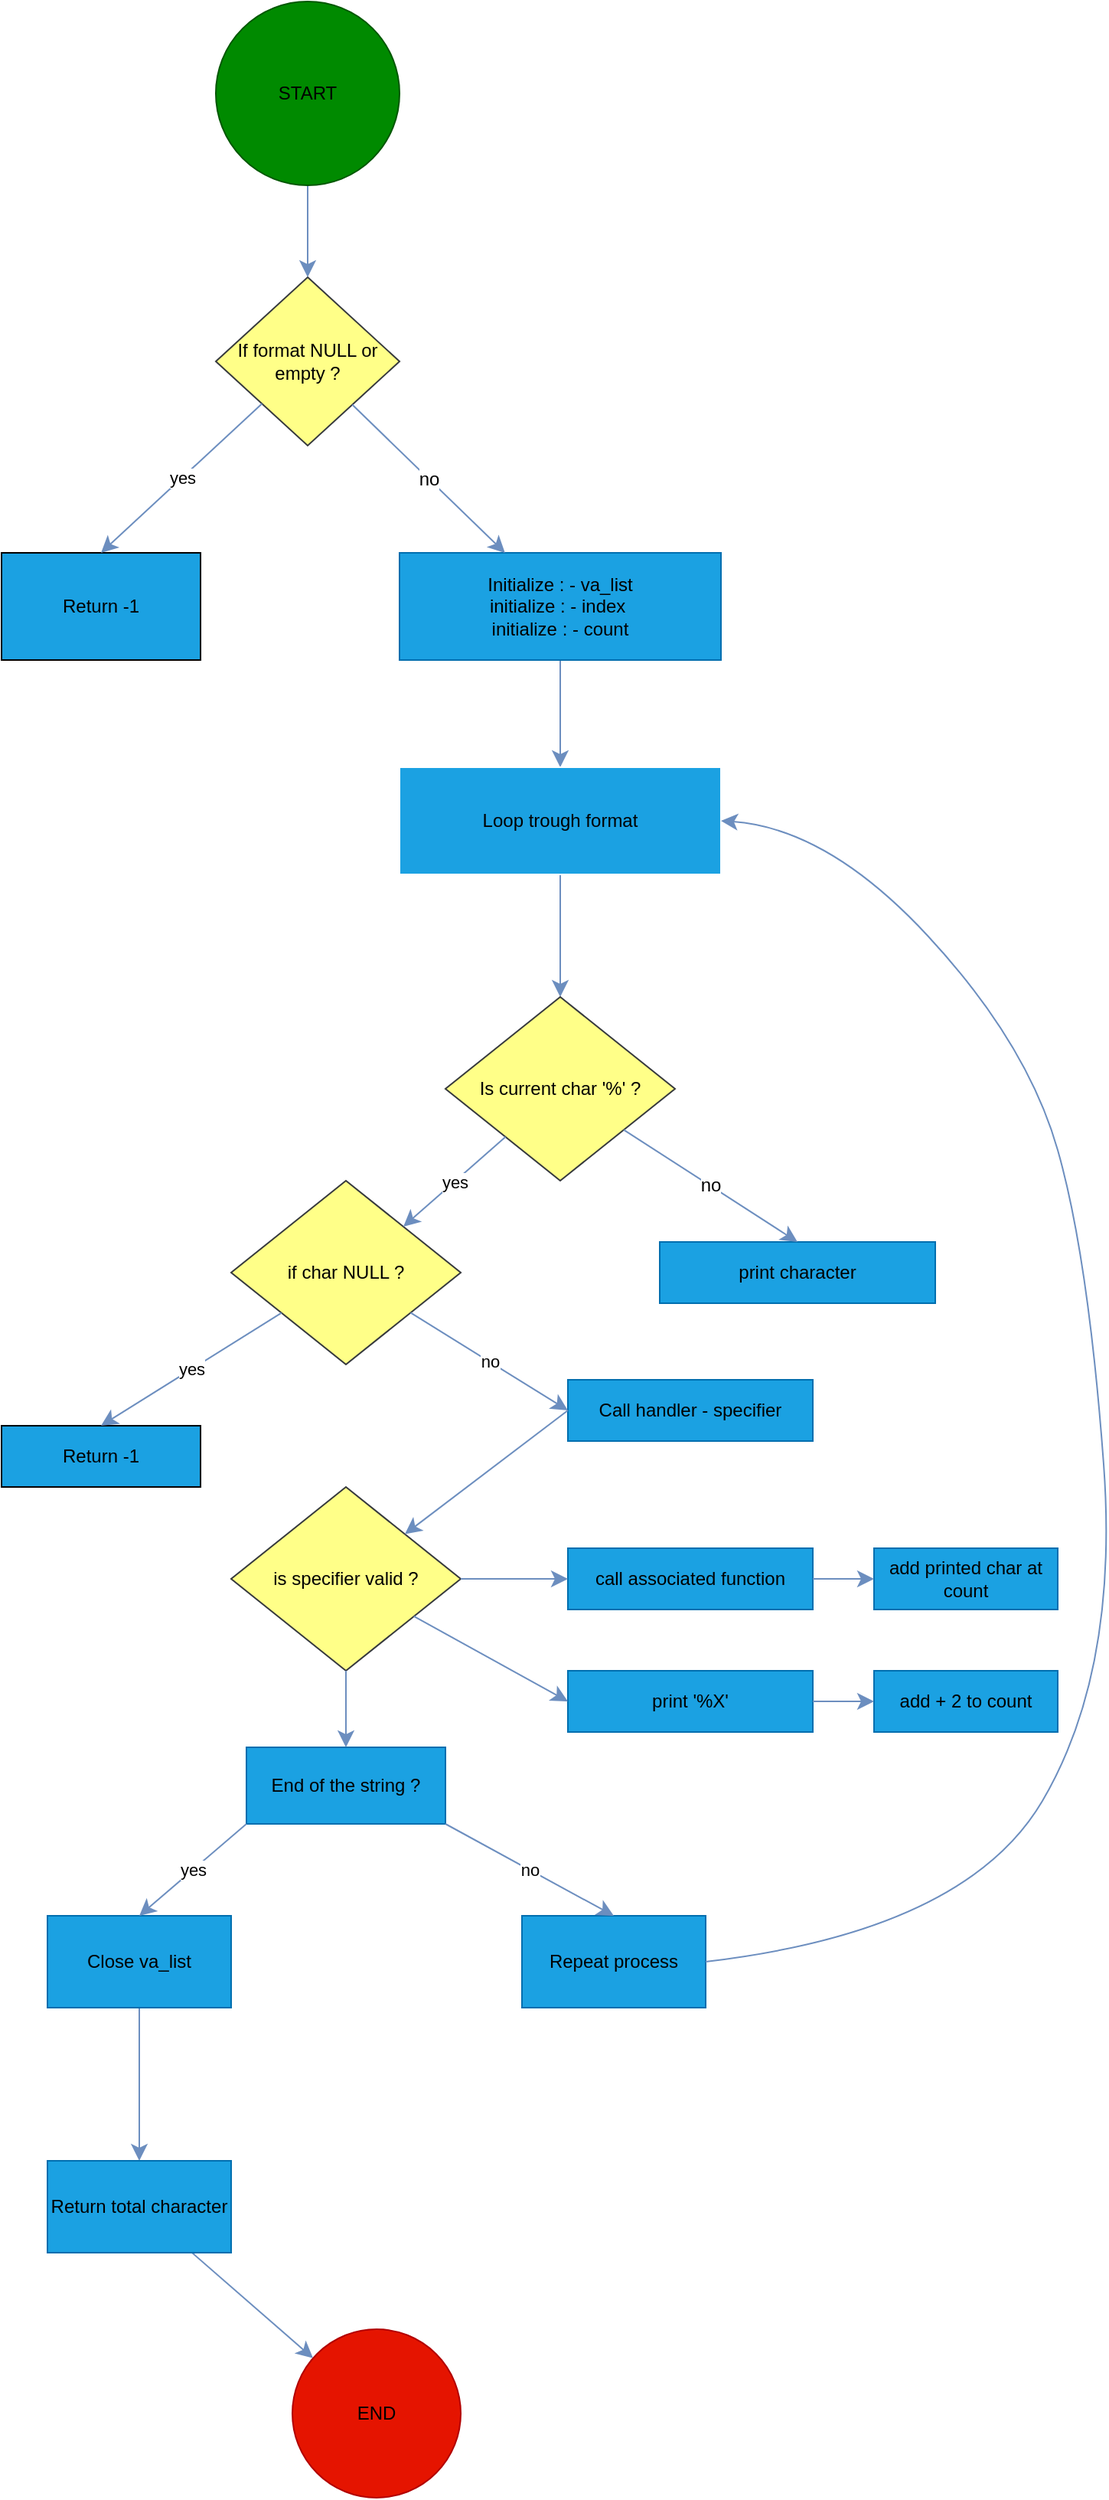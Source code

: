 <mxfile version="26.1.3">
  <diagram id="prtHgNgQTEPvFCAcTncT" name="Page-1">
    <mxGraphModel dx="523" dy="1992" grid="1" gridSize="10" guides="0" tooltips="1" connect="1" arrows="1" fold="1" page="1" pageScale="1" pageWidth="827" pageHeight="1169" math="0" shadow="0">
      <root>
        <mxCell id="0" />
        <mxCell id="1" parent="0" />
        <mxCell id="BXjs-tIS7_Uz0gzXR8Ti-23" value="" style="edgeStyle=none;curved=1;rounded=0;orthogonalLoop=1;jettySize=auto;html=1;fontSize=12;startSize=8;endSize=8;fillColor=#dae8fc;strokeColor=#6c8ebf;" edge="1" parent="1" source="xFT_jm4xJvCb5Ql2Q90d-21" target="xFT_jm4xJvCb5Ql2Q90d-23">
          <mxGeometry relative="1" as="geometry" />
        </mxCell>
        <mxCell id="xFT_jm4xJvCb5Ql2Q90d-21" value="&lt;font style=&quot;color: rgb(0, 0, 0);&quot;&gt;Initialize : - va_list&lt;/font&gt;&lt;div&gt;&lt;font style=&quot;color: rgb(0, 0, 0);&quot;&gt;initialize : - index&amp;nbsp;&lt;/font&gt;&lt;/div&gt;&lt;div&gt;&lt;font style=&quot;color: rgb(0, 0, 0);&quot;&gt;initialize : - count&lt;/font&gt;&lt;/div&gt;" style="whiteSpace=wrap;html=1;labelBackgroundColor=none;fillColor=#1ba1e2;strokeColor=#006EAF;fontColor=#ffffff;" parent="1" vertex="1">
          <mxGeometry x="400" y="-170" width="210" height="70" as="geometry" />
        </mxCell>
        <mxCell id="BXjs-tIS7_Uz0gzXR8Ti-24" value="" style="edgeStyle=none;curved=1;rounded=0;orthogonalLoop=1;jettySize=auto;html=1;fontSize=12;startSize=8;endSize=8;fillColor=#dae8fc;strokeColor=#6c8ebf;" edge="1" parent="1" source="xFT_jm4xJvCb5Ql2Q90d-23" target="xFT_jm4xJvCb5Ql2Q90d-33">
          <mxGeometry relative="1" as="geometry" />
        </mxCell>
        <mxCell id="xFT_jm4xJvCb5Ql2Q90d-23" value="&lt;font style=&quot;color: rgb(0, 0, 0);&quot;&gt;Loop trough format&lt;/font&gt;" style="whiteSpace=wrap;html=1;labelBackgroundColor=none;fillColor=#1ba1e2;strokeColor=#FFFFFF;fontColor=#ffffff;" parent="1" vertex="1">
          <mxGeometry x="400" y="-30" width="210" height="70" as="geometry" />
        </mxCell>
        <mxCell id="xFT_jm4xJvCb5Ql2Q90d-27" value="&lt;font style=&quot;color: rgb(0, 0, 0);&quot;&gt;Return -1&lt;/font&gt;" style="whiteSpace=wrap;html=1;labelBackgroundColor=none;fillColor=#1ba1e2;strokeColor=#000000;fontColor=#ffffff;" parent="1" vertex="1">
          <mxGeometry x="140" y="-170" width="130" height="70" as="geometry" />
        </mxCell>
        <mxCell id="xFT_jm4xJvCb5Ql2Q90d-16" value="If format NULL or empty ?" style="rhombus;fillColor=#ffff88;strokeColor=#36393d;align=center;textDirection=ltr;whiteSpace=wrap;" parent="1" vertex="1">
          <mxGeometry x="280" y="-350" width="120" height="110" as="geometry" />
        </mxCell>
        <mxCell id="xFT_jm4xJvCb5Ql2Q90d-33" value="Is current char &#39;%&#39; ?" style="rhombus;whiteSpace=wrap;html=1;fillColor=#ffff88;strokeColor=#36393d;labelBackgroundColor=none;" parent="1" vertex="1">
          <mxGeometry x="430" y="120" width="150" height="120" as="geometry" />
        </mxCell>
        <mxCell id="xFT_jm4xJvCb5Ql2Q90d-39" value="&lt;div&gt;&lt;font style=&quot;color: rgb(0, 0, 0);&quot;&gt;Call handler - specifier&lt;/font&gt;&lt;/div&gt;" style="whiteSpace=wrap;html=1;fillColor=#1ba1e2;strokeColor=#006EAF;labelBackgroundColor=none;fontColor=#ffffff;" parent="1" vertex="1">
          <mxGeometry x="510" y="370" width="160" height="40" as="geometry" />
        </mxCell>
        <mxCell id="xFT_jm4xJvCb5Ql2Q90d-41" value="&lt;font style=&quot;color: rgb(0, 0, 0);&quot;&gt;print character&lt;/font&gt;" style="whiteSpace=wrap;html=1;fillColor=#1ba1e2;strokeColor=#006EAF;labelBackgroundColor=none;fontColor=#ffffff;" parent="1" vertex="1">
          <mxGeometry x="570" y="280" width="180" height="40" as="geometry" />
        </mxCell>
        <mxCell id="xFT_jm4xJvCb5Ql2Q90d-43" value="&lt;font style=&quot;color: rgb(0, 0, 0);&quot;&gt;End of the string ?&lt;/font&gt;" style="whiteSpace=wrap;html=1;fillColor=#1ba1e2;strokeColor=#006EAF;labelBackgroundColor=none;fontColor=#ffffff;" parent="1" vertex="1">
          <mxGeometry x="300" y="610" width="130" height="50" as="geometry" />
        </mxCell>
        <mxCell id="xFT_jm4xJvCb5Ql2Q90d-50" value="&lt;font style=&quot;color: rgb(0, 0, 0);&quot;&gt;call associated function&lt;/font&gt;" style="whiteSpace=wrap;html=1;fillColor=#1ba1e2;strokeColor=#006EAF;fontColor=#ffffff;" parent="1" vertex="1">
          <mxGeometry x="510" y="480" width="160" height="40" as="geometry" />
        </mxCell>
        <mxCell id="xFT_jm4xJvCb5Ql2Q90d-52" value="&lt;font style=&quot;color: rgb(0, 0, 0);&quot;&gt;print &#39;%X&#39;&lt;/font&gt;" style="whiteSpace=wrap;html=1;fillColor=#1ba1e2;strokeColor=#006EAF;fontColor=#ffffff;" parent="1" vertex="1">
          <mxGeometry x="510" y="560" width="160" height="40" as="geometry" />
        </mxCell>
        <mxCell id="xFT_jm4xJvCb5Ql2Q90d-58" value="&lt;font style=&quot;color: rgb(0, 0, 0);&quot;&gt;Repeat process&lt;/font&gt;" style="whiteSpace=wrap;html=1;fillColor=#1ba1e2;strokeColor=#006EAF;labelBackgroundColor=none;fontColor=#ffffff;" parent="1" vertex="1">
          <mxGeometry x="480" y="720" width="120" height="60" as="geometry" />
        </mxCell>
        <mxCell id="xFT_jm4xJvCb5Ql2Q90d-63" value="" style="edgeStyle=none;curved=1;rounded=0;orthogonalLoop=1;jettySize=auto;html=1;strokeColor=#6c8ebf;fontSize=12;startSize=8;endSize=8;fillColor=#dae8fc;" parent="1" source="xFT_jm4xJvCb5Ql2Q90d-60" target="xFT_jm4xJvCb5Ql2Q90d-62" edge="1">
          <mxGeometry relative="1" as="geometry" />
        </mxCell>
        <mxCell id="xFT_jm4xJvCb5Ql2Q90d-60" value="&lt;font style=&quot;color: rgb(0, 0, 0);&quot;&gt;Close va_list&lt;/font&gt;" style="whiteSpace=wrap;html=1;fillColor=#1ba1e2;strokeColor=#006EAF;labelBackgroundColor=none;fontColor=#ffffff;" parent="1" vertex="1">
          <mxGeometry x="170" y="720" width="120" height="60" as="geometry" />
        </mxCell>
        <mxCell id="xFT_jm4xJvCb5Ql2Q90d-65" value="" style="edgeStyle=none;curved=1;rounded=0;orthogonalLoop=1;jettySize=auto;html=1;strokeColor=#6c8ebf;fontSize=12;startSize=8;endSize=8;fillColor=#dae8fc;" parent="1" source="xFT_jm4xJvCb5Ql2Q90d-62" target="xFT_jm4xJvCb5Ql2Q90d-64" edge="1">
          <mxGeometry relative="1" as="geometry" />
        </mxCell>
        <mxCell id="xFT_jm4xJvCb5Ql2Q90d-62" value="&lt;font style=&quot;color: rgb(0, 0, 0);&quot;&gt;Return total character&lt;/font&gt;" style="whiteSpace=wrap;html=1;fillColor=#1ba1e2;strokeColor=#006EAF;labelBackgroundColor=none;fontColor=#ffffff;" parent="1" vertex="1">
          <mxGeometry x="170" y="880" width="120" height="60" as="geometry" />
        </mxCell>
        <mxCell id="xFT_jm4xJvCb5Ql2Q90d-64" value="&lt;font style=&quot;color: rgb(0, 0, 0);&quot;&gt;END&lt;/font&gt;" style="ellipse;whiteSpace=wrap;html=1;fillColor=#e51400;strokeColor=#B20000;labelBackgroundColor=none;fontColor=#ffffff;" parent="1" vertex="1">
          <mxGeometry x="330" y="990" width="110" height="110" as="geometry" />
        </mxCell>
        <mxCell id="BXjs-tIS7_Uz0gzXR8Ti-33" value="" style="edgeStyle=none;curved=1;rounded=0;orthogonalLoop=1;jettySize=auto;html=1;fontSize=12;startSize=8;endSize=8;fillColor=#dae8fc;strokeColor=#6c8ebf;" edge="1" parent="1" source="Y_3dlZlBduoJsaDn3WQ6-2" target="xFT_jm4xJvCb5Ql2Q90d-16">
          <mxGeometry relative="1" as="geometry" />
        </mxCell>
        <mxCell id="Y_3dlZlBduoJsaDn3WQ6-2" value="&lt;font style=&quot;color: rgb(0, 0, 0);&quot;&gt;START&lt;/font&gt;" style="ellipse;whiteSpace=wrap;html=1;fillColor=#008a00;strokeColor=#005700;fontColor=#ffffff;" parent="1" vertex="1">
          <mxGeometry x="280" y="-530" width="120" height="120" as="geometry" />
        </mxCell>
        <mxCell id="BXjs-tIS7_Uz0gzXR8Ti-15" value="" style="endArrow=classic;html=1;rounded=0;fontSize=12;startSize=8;endSize=8;curved=1;entryX=0.5;entryY=0;entryDx=0;entryDy=0;fillColor=#dae8fc;strokeColor=#6c8ebf;" edge="1" parent="1" source="xFT_jm4xJvCb5Ql2Q90d-16" target="xFT_jm4xJvCb5Ql2Q90d-27">
          <mxGeometry relative="1" as="geometry">
            <mxPoint x="260" y="-190" as="sourcePoint" />
            <mxPoint x="360" y="-190" as="targetPoint" />
          </mxGeometry>
        </mxCell>
        <mxCell id="BXjs-tIS7_Uz0gzXR8Ti-16" value="yes" style="edgeLabel;resizable=0;html=1;;align=center;verticalAlign=middle;" connectable="0" vertex="1" parent="BXjs-tIS7_Uz0gzXR8Ti-15">
          <mxGeometry relative="1" as="geometry" />
        </mxCell>
        <mxCell id="BXjs-tIS7_Uz0gzXR8Ti-21" value="no" style="endArrow=classic;html=1;rounded=0;fontSize=12;startSize=8;endSize=8;curved=1;fillColor=#dae8fc;strokeColor=#6c8ebf;" edge="1" parent="1" source="xFT_jm4xJvCb5Ql2Q90d-16" target="xFT_jm4xJvCb5Ql2Q90d-21">
          <mxGeometry relative="1" as="geometry">
            <mxPoint x="300" y="-190" as="sourcePoint" />
            <mxPoint x="400" y="-190" as="targetPoint" />
          </mxGeometry>
        </mxCell>
        <mxCell id="BXjs-tIS7_Uz0gzXR8Ti-31" value="no" style="endArrow=classic;html=1;rounded=0;fontSize=12;startSize=8;endSize=8;curved=1;entryX=0.5;entryY=0;entryDx=0;entryDy=0;fillColor=#dae8fc;strokeColor=#6c8ebf;" edge="1" parent="1" source="xFT_jm4xJvCb5Ql2Q90d-33" target="xFT_jm4xJvCb5Ql2Q90d-41">
          <mxGeometry relative="1" as="geometry">
            <mxPoint x="600" y="240" as="sourcePoint" />
            <mxPoint x="615" y="318" as="targetPoint" />
          </mxGeometry>
        </mxCell>
        <mxCell id="BXjs-tIS7_Uz0gzXR8Ti-61" value="" style="endArrow=classic;html=1;rounded=0;fontSize=12;startSize=8;endSize=8;curved=1;entryX=0.5;entryY=0;entryDx=0;entryDy=0;exitX=1;exitY=1;exitDx=0;exitDy=0;fillColor=#dae8fc;strokeColor=#6c8ebf;" edge="1" parent="1" source="xFT_jm4xJvCb5Ql2Q90d-43" target="xFT_jm4xJvCb5Ql2Q90d-58">
          <mxGeometry relative="1" as="geometry">
            <mxPoint x="390" y="670" as="sourcePoint" />
            <mxPoint x="490" y="670" as="targetPoint" />
          </mxGeometry>
        </mxCell>
        <mxCell id="BXjs-tIS7_Uz0gzXR8Ti-62" value="no" style="edgeLabel;resizable=0;html=1;;align=center;verticalAlign=middle;" connectable="0" vertex="1" parent="BXjs-tIS7_Uz0gzXR8Ti-61">
          <mxGeometry relative="1" as="geometry" />
        </mxCell>
        <mxCell id="BXjs-tIS7_Uz0gzXR8Ti-65" value="" style="endArrow=classic;html=1;rounded=0;fontSize=12;startSize=8;endSize=8;curved=1;exitX=0;exitY=1;exitDx=0;exitDy=0;entryX=0.5;entryY=0;entryDx=0;entryDy=0;fillColor=#dae8fc;strokeColor=#6c8ebf;" edge="1" parent="1" source="xFT_jm4xJvCb5Ql2Q90d-43" target="xFT_jm4xJvCb5Ql2Q90d-60">
          <mxGeometry relative="1" as="geometry">
            <mxPoint x="380" y="760" as="sourcePoint" />
            <mxPoint x="250" y="690" as="targetPoint" />
          </mxGeometry>
        </mxCell>
        <mxCell id="BXjs-tIS7_Uz0gzXR8Ti-66" value="yes" style="edgeLabel;resizable=0;html=1;;align=center;verticalAlign=middle;" connectable="0" vertex="1" parent="BXjs-tIS7_Uz0gzXR8Ti-65">
          <mxGeometry relative="1" as="geometry" />
        </mxCell>
        <mxCell id="BXjs-tIS7_Uz0gzXR8Ti-69" value="if char NULL ?" style="rhombus;whiteSpace=wrap;html=1;fillColor=#ffff88;strokeColor=#36393d;labelBackgroundColor=none;" vertex="1" parent="1">
          <mxGeometry x="290" y="240" width="150" height="120" as="geometry" />
        </mxCell>
        <mxCell id="BXjs-tIS7_Uz0gzXR8Ti-72" value="&lt;font style=&quot;color: rgb(0, 0, 0);&quot;&gt;Return -1&lt;/font&gt;" style="whiteSpace=wrap;html=1;labelBackgroundColor=none;fillColor=#1ba1e2;strokeColor=#000000;fontColor=#ffffff;" vertex="1" parent="1">
          <mxGeometry x="140" y="400" width="130" height="40" as="geometry" />
        </mxCell>
        <mxCell id="BXjs-tIS7_Uz0gzXR8Ti-75" value="" style="endArrow=classic;html=1;rounded=0;fontSize=12;startSize=8;endSize=8;curved=1;entryX=0.5;entryY=0;entryDx=0;entryDy=0;fillColor=#dae8fc;strokeColor=#6c8ebf;" edge="1" parent="1" source="BXjs-tIS7_Uz0gzXR8Ti-69" target="BXjs-tIS7_Uz0gzXR8Ti-72">
          <mxGeometry relative="1" as="geometry">
            <mxPoint x="180" y="310" as="sourcePoint" />
            <mxPoint x="270" y="310" as="targetPoint" />
          </mxGeometry>
        </mxCell>
        <mxCell id="BXjs-tIS7_Uz0gzXR8Ti-76" value="yes" style="edgeLabel;resizable=0;html=1;;align=center;verticalAlign=middle;" connectable="0" vertex="1" parent="BXjs-tIS7_Uz0gzXR8Ti-75">
          <mxGeometry relative="1" as="geometry" />
        </mxCell>
        <mxCell id="BXjs-tIS7_Uz0gzXR8Ti-84" value="is specifier valid ?" style="rhombus;whiteSpace=wrap;html=1;fillColor=#ffff88;strokeColor=#36393d;labelBackgroundColor=none;" vertex="1" parent="1">
          <mxGeometry x="290" y="440" width="150" height="120" as="geometry" />
        </mxCell>
        <mxCell id="BXjs-tIS7_Uz0gzXR8Ti-85" value="&lt;font color=&quot;#000000&quot;&gt;add printed char at count&lt;/font&gt;" style="whiteSpace=wrap;html=1;fillColor=#1ba1e2;strokeColor=#006EAF;fontColor=#ffffff;" vertex="1" parent="1">
          <mxGeometry x="710" y="480" width="120" height="40" as="geometry" />
        </mxCell>
        <mxCell id="BXjs-tIS7_Uz0gzXR8Ti-86" value="&lt;font style=&quot;color: rgb(0, 0, 0);&quot;&gt;add + 2 to count&lt;/font&gt;" style="whiteSpace=wrap;html=1;fillColor=#1ba1e2;strokeColor=#006EAF;fontColor=#ffffff;" vertex="1" parent="1">
          <mxGeometry x="710" y="560" width="120" height="40" as="geometry" />
        </mxCell>
        <mxCell id="BXjs-tIS7_Uz0gzXR8Ti-95" value="" style="curved=1;endArrow=classic;html=1;rounded=0;fontSize=12;startSize=8;endSize=8;exitX=1;exitY=0.5;exitDx=0;exitDy=0;entryX=1;entryY=0.5;entryDx=0;entryDy=0;fillColor=#dae8fc;strokeColor=#6c8ebf;" edge="1" parent="1" source="xFT_jm4xJvCb5Ql2Q90d-58" target="xFT_jm4xJvCb5Ql2Q90d-23">
          <mxGeometry width="50" height="50" relative="1" as="geometry">
            <mxPoint x="730" y="10" as="sourcePoint" />
            <mxPoint x="780" y="-40" as="targetPoint" />
            <Array as="points">
              <mxPoint x="770" y="730" />
              <mxPoint x="870" y="560" />
              <mxPoint x="850" y="290" />
              <mxPoint x="810" y="150" />
              <mxPoint x="680" y="10" />
            </Array>
          </mxGeometry>
        </mxCell>
        <mxCell id="BXjs-tIS7_Uz0gzXR8Ti-96" value="" style="endArrow=classic;html=1;rounded=0;fontSize=12;startSize=8;endSize=8;curved=1;entryX=1;entryY=0;entryDx=0;entryDy=0;fillColor=#dae8fc;strokeColor=#6c8ebf;" edge="1" parent="1" source="xFT_jm4xJvCb5Ql2Q90d-33" target="BXjs-tIS7_Uz0gzXR8Ti-69">
          <mxGeometry relative="1" as="geometry">
            <mxPoint x="420" y="230" as="sourcePoint" />
            <mxPoint x="520" y="230" as="targetPoint" />
          </mxGeometry>
        </mxCell>
        <mxCell id="BXjs-tIS7_Uz0gzXR8Ti-97" value="yes" style="edgeLabel;resizable=0;html=1;;align=center;verticalAlign=middle;" connectable="0" vertex="1" parent="BXjs-tIS7_Uz0gzXR8Ti-96">
          <mxGeometry relative="1" as="geometry" />
        </mxCell>
        <mxCell id="BXjs-tIS7_Uz0gzXR8Ti-100" value="" style="endArrow=classic;html=1;rounded=0;fontSize=12;startSize=8;endSize=8;curved=1;entryX=0.5;entryY=0;entryDx=0;entryDy=0;exitX=0.5;exitY=1;exitDx=0;exitDy=0;fillColor=#dae8fc;strokeColor=#6c8ebf;" edge="1" parent="1" source="BXjs-tIS7_Uz0gzXR8Ti-84" target="xFT_jm4xJvCb5Ql2Q90d-43">
          <mxGeometry width="50" height="50" relative="1" as="geometry">
            <mxPoint x="440" y="450" as="sourcePoint" />
            <mxPoint x="490" y="400" as="targetPoint" />
          </mxGeometry>
        </mxCell>
        <mxCell id="BXjs-tIS7_Uz0gzXR8Ti-104" value="" style="endArrow=classic;html=1;rounded=0;fontSize=12;startSize=8;endSize=8;curved=1;entryX=0;entryY=0.5;entryDx=0;entryDy=0;exitX=1;exitY=0.5;exitDx=0;exitDy=0;fillColor=#dae8fc;strokeColor=#6c8ebf;" edge="1" parent="1" source="xFT_jm4xJvCb5Ql2Q90d-52" target="BXjs-tIS7_Uz0gzXR8Ti-86">
          <mxGeometry width="50" height="50" relative="1" as="geometry">
            <mxPoint x="440" y="550" as="sourcePoint" />
            <mxPoint x="490" y="500" as="targetPoint" />
          </mxGeometry>
        </mxCell>
        <mxCell id="BXjs-tIS7_Uz0gzXR8Ti-105" value="" style="endArrow=classic;html=1;rounded=0;fontSize=12;startSize=8;endSize=8;curved=1;entryX=0;entryY=0.5;entryDx=0;entryDy=0;exitX=1;exitY=0.5;exitDx=0;exitDy=0;fillColor=#dae8fc;strokeColor=#6c8ebf;" edge="1" parent="1" source="xFT_jm4xJvCb5Ql2Q90d-50" target="BXjs-tIS7_Uz0gzXR8Ti-85">
          <mxGeometry width="50" height="50" relative="1" as="geometry">
            <mxPoint x="440" y="550" as="sourcePoint" />
            <mxPoint x="490" y="500" as="targetPoint" />
          </mxGeometry>
        </mxCell>
        <mxCell id="BXjs-tIS7_Uz0gzXR8Ti-109" value="" style="endArrow=classic;html=1;rounded=0;fontSize=12;startSize=8;endSize=8;curved=1;entryX=0;entryY=0.5;entryDx=0;entryDy=0;fillColor=#dae8fc;strokeColor=#6c8ebf;" edge="1" parent="1" source="BXjs-tIS7_Uz0gzXR8Ti-69" target="xFT_jm4xJvCb5Ql2Q90d-39">
          <mxGeometry relative="1" as="geometry">
            <mxPoint x="420" y="430" as="sourcePoint" />
            <mxPoint x="520" y="430" as="targetPoint" />
          </mxGeometry>
        </mxCell>
        <mxCell id="BXjs-tIS7_Uz0gzXR8Ti-110" value="no" style="edgeLabel;resizable=0;html=1;;align=center;verticalAlign=middle;" connectable="0" vertex="1" parent="BXjs-tIS7_Uz0gzXR8Ti-109">
          <mxGeometry relative="1" as="geometry" />
        </mxCell>
        <mxCell id="BXjs-tIS7_Uz0gzXR8Ti-111" value="" style="endArrow=classic;html=1;rounded=0;fontSize=12;startSize=8;endSize=8;curved=1;fillColor=#dae8fc;strokeColor=#6c8ebf;" edge="1" parent="1" target="BXjs-tIS7_Uz0gzXR8Ti-84">
          <mxGeometry relative="1" as="geometry">
            <mxPoint x="510" y="390" as="sourcePoint" />
            <mxPoint x="520" y="430" as="targetPoint" />
          </mxGeometry>
        </mxCell>
        <mxCell id="BXjs-tIS7_Uz0gzXR8Ti-113" value="" style="endArrow=classic;html=1;rounded=0;fontSize=12;startSize=8;endSize=8;curved=1;exitX=1;exitY=0.5;exitDx=0;exitDy=0;entryX=0;entryY=0.5;entryDx=0;entryDy=0;fillColor=#dae8fc;strokeColor=#6c8ebf;" edge="1" parent="1" source="BXjs-tIS7_Uz0gzXR8Ti-84" target="xFT_jm4xJvCb5Ql2Q90d-50">
          <mxGeometry width="50" height="50" relative="1" as="geometry">
            <mxPoint x="440" y="450" as="sourcePoint" />
            <mxPoint x="490" y="400" as="targetPoint" />
          </mxGeometry>
        </mxCell>
        <mxCell id="BXjs-tIS7_Uz0gzXR8Ti-114" value="" style="endArrow=classic;html=1;rounded=0;fontSize=12;startSize=8;endSize=8;curved=1;entryX=0;entryY=0.5;entryDx=0;entryDy=0;fillColor=#dae8fc;strokeColor=#6c8ebf;" edge="1" parent="1" source="BXjs-tIS7_Uz0gzXR8Ti-84" target="xFT_jm4xJvCb5Ql2Q90d-52">
          <mxGeometry width="50" height="50" relative="1" as="geometry">
            <mxPoint x="450" y="560" as="sourcePoint" />
            <mxPoint x="500" y="620" as="targetPoint" />
          </mxGeometry>
        </mxCell>
      </root>
    </mxGraphModel>
  </diagram>
</mxfile>
